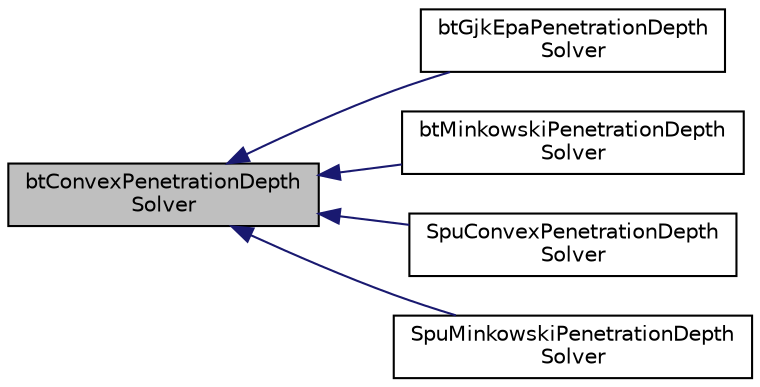 digraph "btConvexPenetrationDepthSolver"
{
  edge [fontname="Helvetica",fontsize="10",labelfontname="Helvetica",labelfontsize="10"];
  node [fontname="Helvetica",fontsize="10",shape=record];
  rankdir="LR";
  Node1 [label="btConvexPenetrationDepth\lSolver",height=0.2,width=0.4,color="black", fillcolor="grey75", style="filled", fontcolor="black"];
  Node1 -> Node2 [dir="back",color="midnightblue",fontsize="10",style="solid",fontname="Helvetica"];
  Node2 [label="btGjkEpaPenetrationDepth\lSolver",height=0.2,width=0.4,color="black", fillcolor="white", style="filled",URL="$classbt_gjk_epa_penetration_depth_solver.html"];
  Node1 -> Node3 [dir="back",color="midnightblue",fontsize="10",style="solid",fontname="Helvetica"];
  Node3 [label="btMinkowskiPenetrationDepth\lSolver",height=0.2,width=0.4,color="black", fillcolor="white", style="filled",URL="$classbt_minkowski_penetration_depth_solver.html"];
  Node1 -> Node4 [dir="back",color="midnightblue",fontsize="10",style="solid",fontname="Helvetica"];
  Node4 [label="SpuConvexPenetrationDepth\lSolver",height=0.2,width=0.4,color="black", fillcolor="white", style="filled",URL="$class_spu_convex_penetration_depth_solver.html",tooltip="ConvexPenetrationDepthSolver provides an interface for penetration depth calculation. "];
  Node1 -> Node5 [dir="back",color="midnightblue",fontsize="10",style="solid",fontname="Helvetica"];
  Node5 [label="SpuMinkowskiPenetrationDepth\lSolver",height=0.2,width=0.4,color="black", fillcolor="white", style="filled",URL="$class_spu_minkowski_penetration_depth_solver.html"];
}
